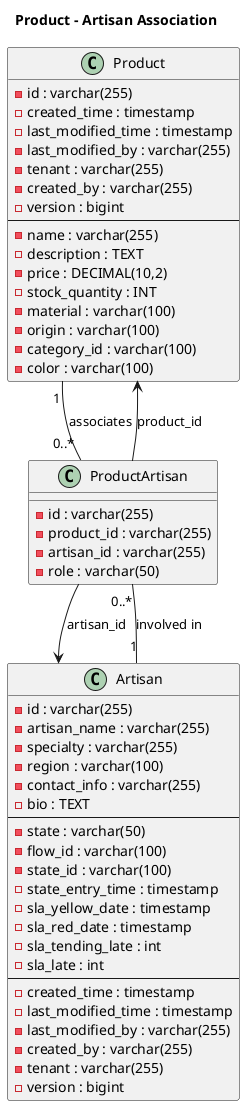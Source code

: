 @startuml
title Product - Artisan Association

' -------------------------
' Entities
' -------------------------
class Product {
  - id : varchar(255)
  - created_time : timestamp
  - last_modified_time : timestamp
  - last_modified_by : varchar(255)
  - tenant : varchar(255)
  - created_by : varchar(255)
  - version : bigint
  --
  - name : varchar(255)
  - description : TEXT
  - price : DECIMAL(10,2)
  - stock_quantity : INT
  - material : varchar(100)
  - origin : varchar(100)
  - category_id : varchar(100)
  - color : varchar(100)
}

class Artisan {
  - id : varchar(255)
  - artisan_name : varchar(255)
  - specialty : varchar(255)
  - region : varchar(100)
  - contact_info : varchar(255)
  - bio : TEXT
  --
  - state : varchar(50)
  - flow_id : varchar(100)
  - state_id : varchar(100)
  - state_entry_time : timestamp
  - sla_yellow_date : timestamp
  - sla_red_date : timestamp
  - sla_tending_late : int
  - sla_late : int
  --
  - created_time : timestamp
  - last_modified_time : timestamp
  - last_modified_by : varchar(255)
  - created_by : varchar(255)
  - tenant : varchar(255)
  - version : bigint
}

class ProductArtisan {
  - id : varchar(255)
  - product_id : varchar(255)
  - artisan_id : varchar(255)
  - role : varchar(50)
}

' -------------------------
' Associations
' -------------------------

' A product can associate with many ProductArtisan entries
Product "1" -- "0..*" ProductArtisan : "associates"
' An artisan may appear in multiple ProductArtisan entries
Artisan "1" -- "0..*" ProductArtisan : "involved in"

' The join table references the parent tables
ProductArtisan --> Product : product_id
ProductArtisan --> Artisan : artisan_id

@enduml
